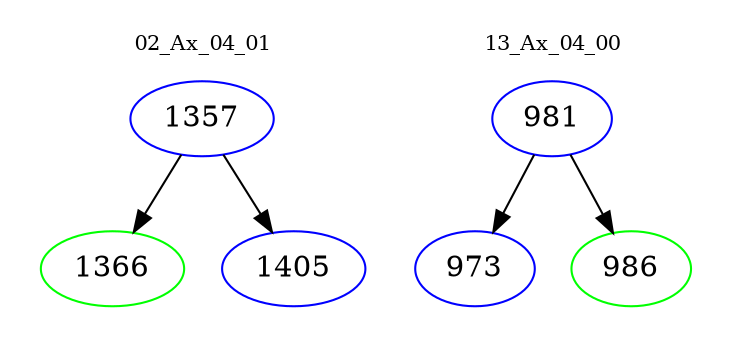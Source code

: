 digraph{
subgraph cluster_0 {
color = white
label = "02_Ax_04_01";
fontsize=10;
T0_1357 [label="1357", color="blue"]
T0_1357 -> T0_1366 [color="black"]
T0_1366 [label="1366", color="green"]
T0_1357 -> T0_1405 [color="black"]
T0_1405 [label="1405", color="blue"]
}
subgraph cluster_1 {
color = white
label = "13_Ax_04_00";
fontsize=10;
T1_981 [label="981", color="blue"]
T1_981 -> T1_973 [color="black"]
T1_973 [label="973", color="blue"]
T1_981 -> T1_986 [color="black"]
T1_986 [label="986", color="green"]
}
}
